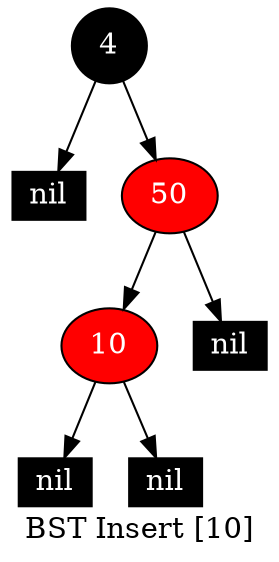 digraph G {
    label="BST Insert [10]";
    node [width=0.5,fontcolor=white,style=filled];
    4 [fillcolor=black]
    4 -> NULLl4
    NULLl4 [label="nil",width=0.3,height=0.2,shape=box,fillcolor=black]
    4 -> 50
    50 [fillcolor=red]
    50 -> 10
    50 -> NULLr50
    NULLr50 [label="nil",width=0.3,height=0.2,shape=box,fillcolor=black]
    10 [fillcolor=red]
    10 -> NULLl10
    NULLl10 [label="nil",width=0.3,height=0.2,shape=box,fillcolor=black]
    10 -> NULLr10
    NULLr10 [label="nil",width=0.3,height=0.2,shape=box,fillcolor=black]
}
